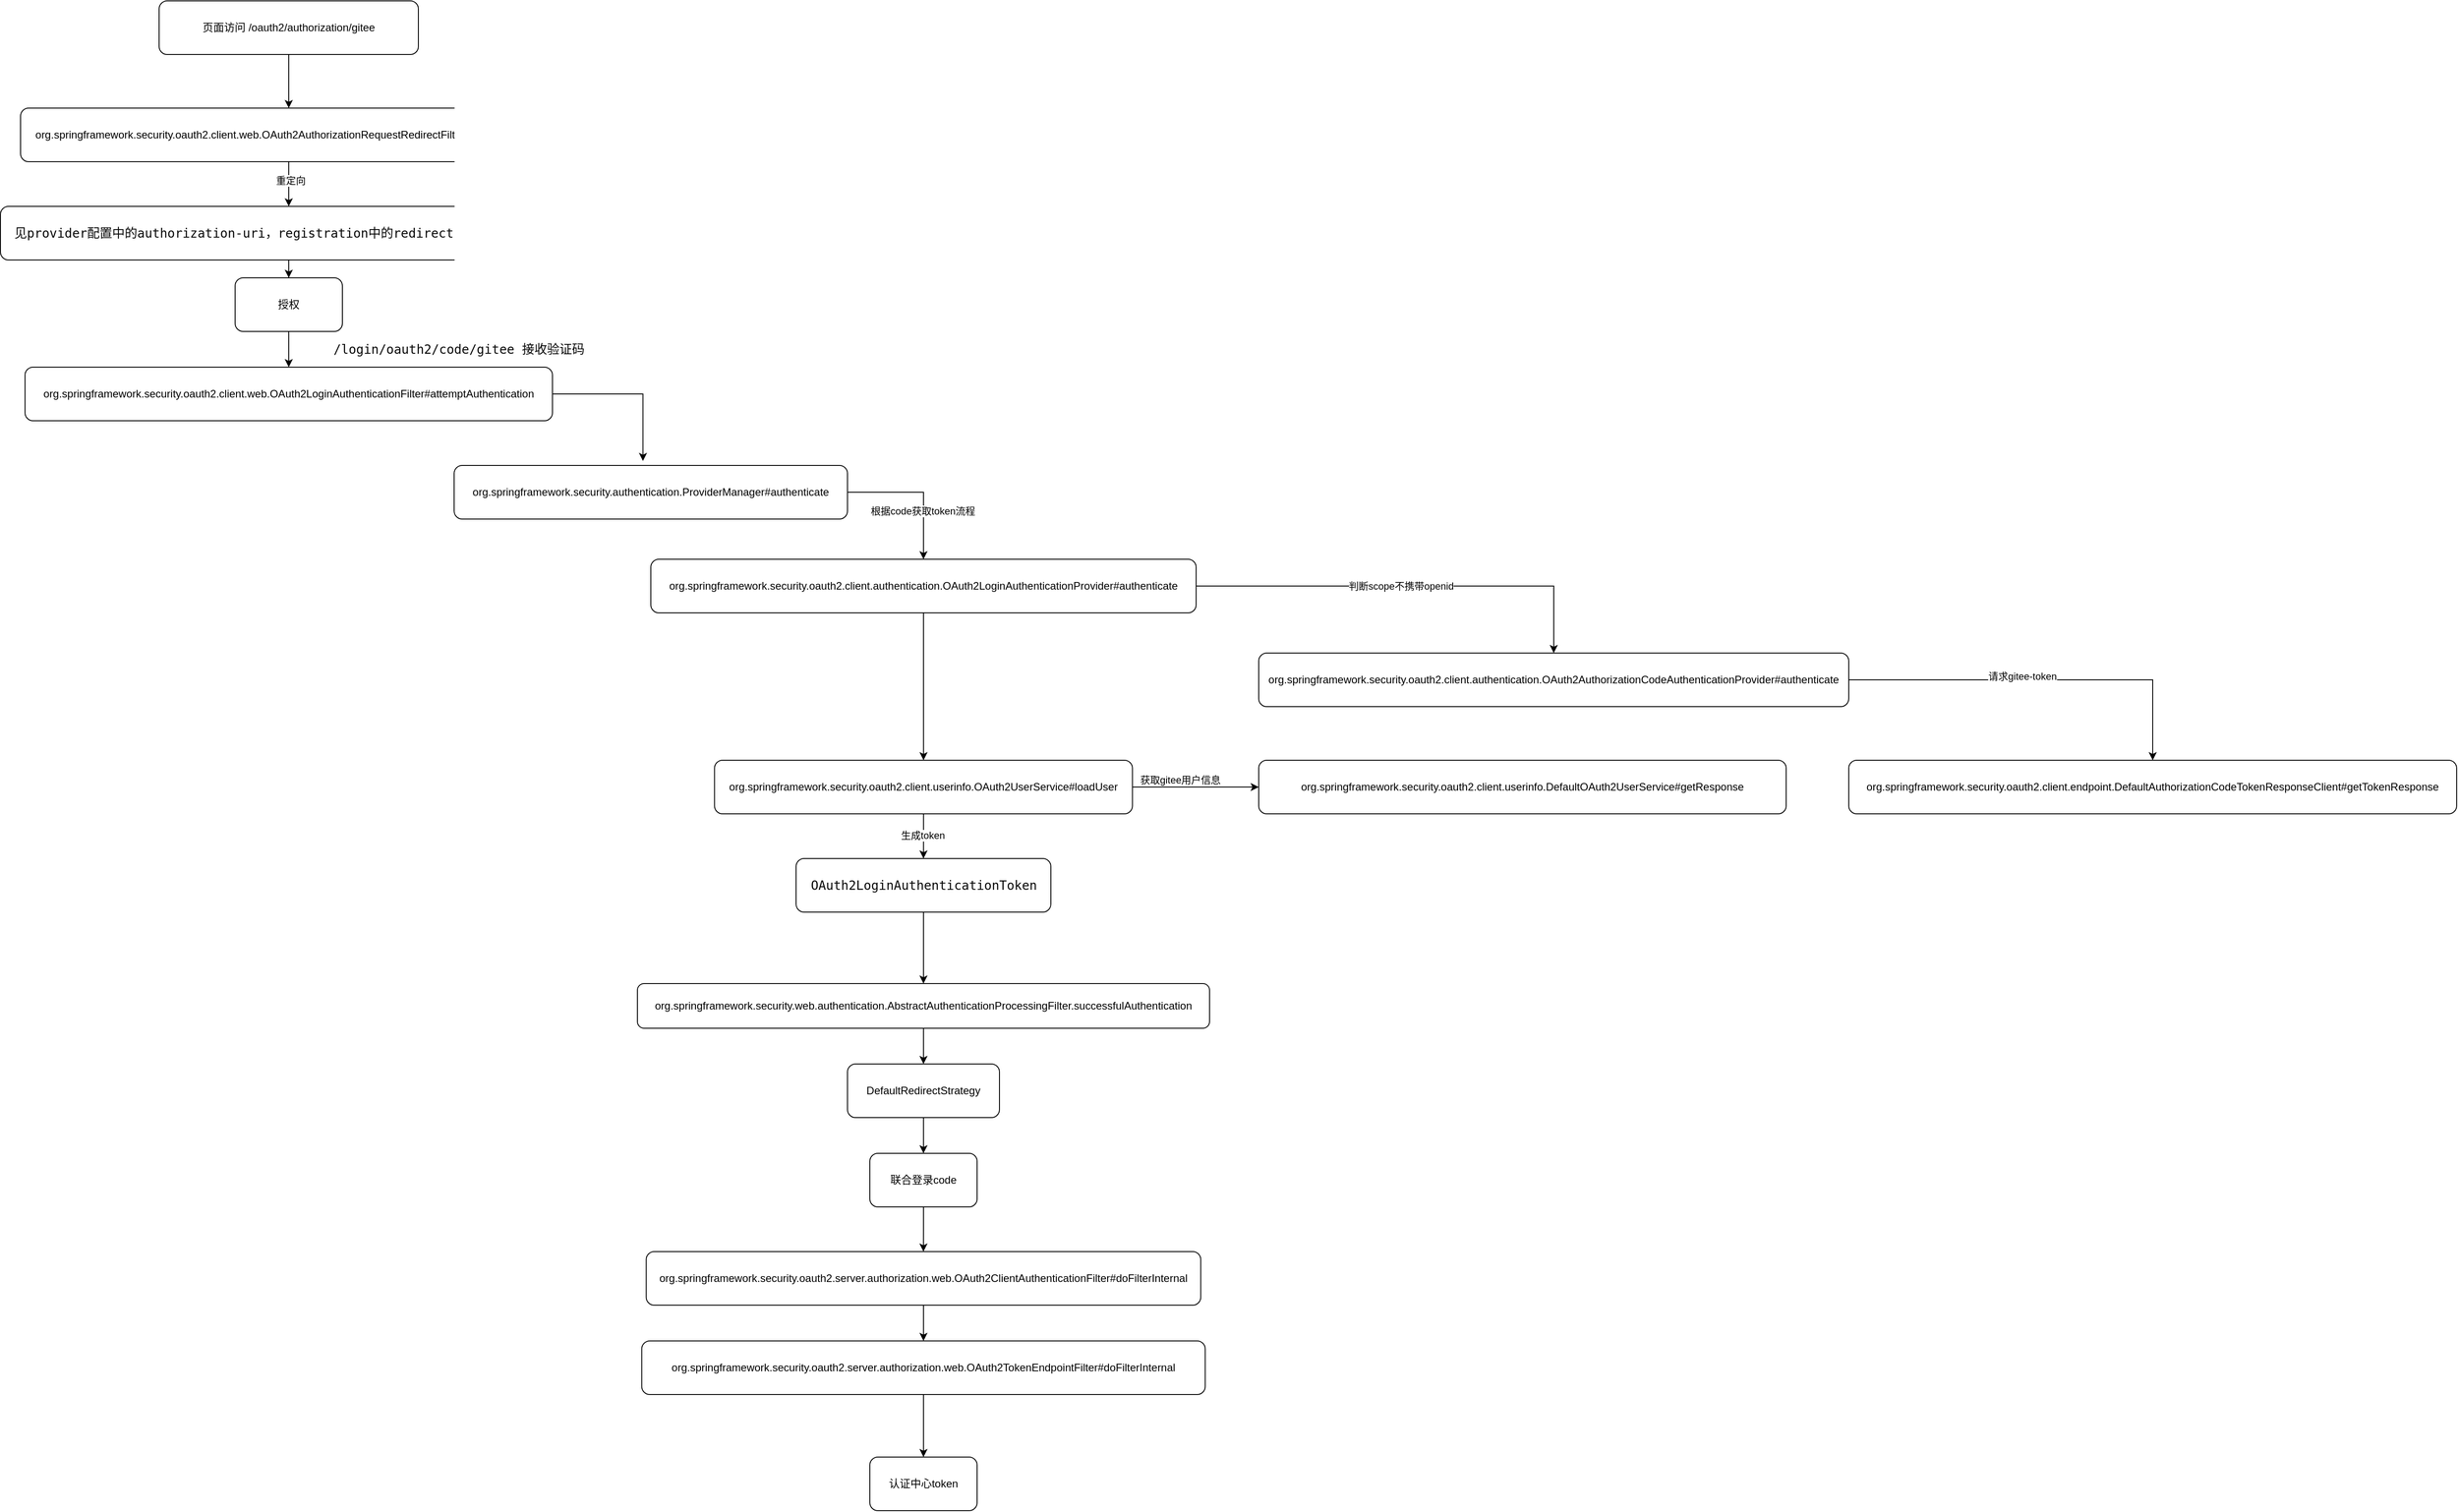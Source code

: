 <mxfile version="20.8.10" type="github">
  <diagram name="第 1 页" id="EFMNhmo5W3_Umspm_e9S">
    <mxGraphModel dx="7960" dy="5556" grid="1" gridSize="10" guides="1" tooltips="1" connect="1" arrows="1" fold="1" page="1" pageScale="1" pageWidth="1654" pageHeight="1169" math="0" shadow="0">
      <root>
        <mxCell id="0" />
        <mxCell id="1" parent="0" />
        <mxCell id="7WuJgeiwE0rYBo4buCux-10" style="edgeStyle=orthogonalEdgeStyle;rounded=0;orthogonalLoop=1;jettySize=auto;html=1;exitX=1;exitY=0.5;exitDx=0;exitDy=0;" parent="1" source="7WuJgeiwE0rYBo4buCux-1" target="7WuJgeiwE0rYBo4buCux-5" edge="1">
          <mxGeometry relative="1" as="geometry" />
        </mxCell>
        <mxCell id="YZLFp5UPAa1ebA0SYYyl-4" value="判断scope不携带openid" style="edgeLabel;html=1;align=center;verticalAlign=middle;resizable=0;points=[];" vertex="1" connectable="0" parent="7WuJgeiwE0rYBo4buCux-10">
          <mxGeometry x="-0.036" relative="1" as="geometry">
            <mxPoint as="offset" />
          </mxGeometry>
        </mxCell>
        <mxCell id="7WuJgeiwE0rYBo4buCux-11" style="edgeStyle=orthogonalEdgeStyle;rounded=0;orthogonalLoop=1;jettySize=auto;html=1;exitX=0.5;exitY=1;exitDx=0;exitDy=0;" parent="1" source="7WuJgeiwE0rYBo4buCux-1" target="7WuJgeiwE0rYBo4buCux-12" edge="1">
          <mxGeometry relative="1" as="geometry">
            <mxPoint x="1240" y="450" as="targetPoint" />
          </mxGeometry>
        </mxCell>
        <mxCell id="7WuJgeiwE0rYBo4buCux-1" value="org.springframework.security.oauth2.client.authentication.OAuth2LoginAuthenticationProvider#authenticate" style="rounded=1;whiteSpace=wrap;html=1;" parent="1" vertex="1">
          <mxGeometry x="935" y="125" width="610" height="60" as="geometry" />
        </mxCell>
        <mxCell id="7WuJgeiwE0rYBo4buCux-7" style="edgeStyle=orthogonalEdgeStyle;rounded=0;orthogonalLoop=1;jettySize=auto;html=1;exitX=1;exitY=0.5;exitDx=0;exitDy=0;" parent="1" source="7WuJgeiwE0rYBo4buCux-5" target="7WuJgeiwE0rYBo4buCux-8" edge="1">
          <mxGeometry relative="1" as="geometry">
            <mxPoint x="2345" y="430" as="targetPoint" />
          </mxGeometry>
        </mxCell>
        <mxCell id="YZLFp5UPAa1ebA0SYYyl-3" value="请求gitee-token" style="edgeLabel;html=1;align=center;verticalAlign=middle;resizable=0;points=[];" vertex="1" connectable="0" parent="7WuJgeiwE0rYBo4buCux-7">
          <mxGeometry x="-0.101" y="4" relative="1" as="geometry">
            <mxPoint as="offset" />
          </mxGeometry>
        </mxCell>
        <mxCell id="7WuJgeiwE0rYBo4buCux-5" value="org.springframework.security.oauth2.client.authentication.OAuth2AuthorizationCodeAuthenticationProvider#authenticate" style="rounded=1;whiteSpace=wrap;html=1;" parent="1" vertex="1">
          <mxGeometry x="1615" y="230" width="660" height="60" as="geometry" />
        </mxCell>
        <mxCell id="7WuJgeiwE0rYBo4buCux-8" value="org.springframework.security.oauth2.client.endpoint.DefaultAuthorizationCodeTokenResponseClient#getTokenResponse" style="rounded=1;whiteSpace=wrap;html=1;" parent="1" vertex="1">
          <mxGeometry x="2275" y="350" width="680" height="60" as="geometry" />
        </mxCell>
        <mxCell id="7WuJgeiwE0rYBo4buCux-14" style="edgeStyle=orthogonalEdgeStyle;rounded=0;orthogonalLoop=1;jettySize=auto;html=1;exitX=1;exitY=0.5;exitDx=0;exitDy=0;" parent="1" source="7WuJgeiwE0rYBo4buCux-12" target="7WuJgeiwE0rYBo4buCux-15" edge="1">
          <mxGeometry relative="1" as="geometry">
            <mxPoint x="1725" y="470" as="targetPoint" />
          </mxGeometry>
        </mxCell>
        <mxCell id="YZLFp5UPAa1ebA0SYYyl-6" value="获取gitee用户信息" style="edgeLabel;html=1;align=center;verticalAlign=middle;resizable=0;points=[];" vertex="1" connectable="0" parent="7WuJgeiwE0rYBo4buCux-14">
          <mxGeometry x="-0.26" y="8" relative="1" as="geometry">
            <mxPoint as="offset" />
          </mxGeometry>
        </mxCell>
        <mxCell id="7WuJgeiwE0rYBo4buCux-17" style="edgeStyle=orthogonalEdgeStyle;rounded=0;orthogonalLoop=1;jettySize=auto;html=1;" parent="1" source="7WuJgeiwE0rYBo4buCux-12" target="7WuJgeiwE0rYBo4buCux-18" edge="1">
          <mxGeometry relative="1" as="geometry">
            <mxPoint x="1240" y="560" as="targetPoint" />
          </mxGeometry>
        </mxCell>
        <mxCell id="YZLFp5UPAa1ebA0SYYyl-7" value="生成token" style="edgeLabel;html=1;align=center;verticalAlign=middle;resizable=0;points=[];" vertex="1" connectable="0" parent="7WuJgeiwE0rYBo4buCux-17">
          <mxGeometry x="-0.052" y="-1" relative="1" as="geometry">
            <mxPoint as="offset" />
          </mxGeometry>
        </mxCell>
        <mxCell id="7WuJgeiwE0rYBo4buCux-12" value="org.springframework.security.oauth2.client.userinfo.OAuth2UserService#loadUser" style="rounded=1;whiteSpace=wrap;html=1;" parent="1" vertex="1">
          <mxGeometry x="1006.25" y="350" width="467.5" height="60" as="geometry" />
        </mxCell>
        <mxCell id="7WuJgeiwE0rYBo4buCux-15" value="org.springframework.security.oauth2.client.userinfo.DefaultOAuth2UserService#getResponse" style="rounded=1;whiteSpace=wrap;html=1;" parent="1" vertex="1">
          <mxGeometry x="1615" y="350" width="590" height="60" as="geometry" />
        </mxCell>
        <mxCell id="YZLFp5UPAa1ebA0SYYyl-21" style="edgeStyle=orthogonalEdgeStyle;rounded=0;orthogonalLoop=1;jettySize=auto;html=1;exitX=0.5;exitY=1;exitDx=0;exitDy=0;" edge="1" parent="1" source="7WuJgeiwE0rYBo4buCux-18" target="YZLFp5UPAa1ebA0SYYyl-22">
          <mxGeometry relative="1" as="geometry">
            <mxPoint x="1240" y="580" as="targetPoint" />
          </mxGeometry>
        </mxCell>
        <mxCell id="7WuJgeiwE0rYBo4buCux-18" value="&lt;pre style=&quot;background-color:#ffffff;color:#080808;font-family:&#39;JetBrains Mono&#39;,monospace;font-size:10.5pt;&quot;&gt;OAuth2LoginAuthenticationToken&lt;/pre&gt;" style="rounded=1;whiteSpace=wrap;html=1;" parent="1" vertex="1">
          <mxGeometry x="1097.5" y="460" width="285" height="60" as="geometry" />
        </mxCell>
        <mxCell id="YZLFp5UPAa1ebA0SYYyl-8" style="edgeStyle=orthogonalEdgeStyle;rounded=0;orthogonalLoop=1;jettySize=auto;html=1;exitX=1;exitY=0.5;exitDx=0;exitDy=0;entryX=0.5;entryY=0;entryDx=0;entryDy=0;" edge="1" parent="1" source="7WuJgeiwE0rYBo4buCux-20" target="7WuJgeiwE0rYBo4buCux-1">
          <mxGeometry relative="1" as="geometry" />
        </mxCell>
        <mxCell id="YZLFp5UPAa1ebA0SYYyl-9" value="根据code获取token流程" style="edgeLabel;html=1;align=center;verticalAlign=middle;resizable=0;points=[];" vertex="1" connectable="0" parent="YZLFp5UPAa1ebA0SYYyl-8">
          <mxGeometry x="0.317" y="-1" relative="1" as="geometry">
            <mxPoint as="offset" />
          </mxGeometry>
        </mxCell>
        <mxCell id="7WuJgeiwE0rYBo4buCux-20" value="org.springframework.security.authentication.ProviderManager#authenticate" style="rounded=1;whiteSpace=wrap;html=1;" parent="1" vertex="1">
          <mxGeometry x="715" y="20" width="440" height="60" as="geometry" />
        </mxCell>
        <mxCell id="7WuJgeiwE0rYBo4buCux-25" style="edgeStyle=orthogonalEdgeStyle;rounded=0;orthogonalLoop=1;jettySize=auto;html=1;exitX=1;exitY=0.5;exitDx=0;exitDy=0;entryX=0.48;entryY=-0.083;entryDx=0;entryDy=0;entryPerimeter=0;" parent="1" source="7WuJgeiwE0rYBo4buCux-24" target="7WuJgeiwE0rYBo4buCux-20" edge="1">
          <mxGeometry relative="1" as="geometry" />
        </mxCell>
        <mxCell id="7WuJgeiwE0rYBo4buCux-24" value="org.springframework.security.oauth2.client.web.OAuth2LoginAuthenticationFilter#attemptAuthentication" style="rounded=1;whiteSpace=wrap;html=1;" parent="1" vertex="1">
          <mxGeometry x="235" y="-90" width="590" height="60" as="geometry" />
        </mxCell>
        <mxCell id="7WuJgeiwE0rYBo4buCux-26" value="&lt;pre style=&quot;background-color:#ffffff;color:#080808;font-family:&#39;JetBrains Mono&#39;,monospace;font-size:10.5pt;&quot;&gt;/login/oauth2/code/gitee 接收验证码&lt;/pre&gt;" style="text;html=1;align=center;verticalAlign=middle;resizable=0;points=[];autosize=1;strokeColor=none;fillColor=none;" parent="1" vertex="1">
          <mxGeometry x="570" y="-140" width="300" height="60" as="geometry" />
        </mxCell>
        <mxCell id="7WuJgeiwE0rYBo4buCux-27" value="&lt;pre style=&quot;background-color:#ffffff;color:#080808;font-family:&#39;JetBrains Mono&#39;,monospace;font-size:10.5pt;&quot;&gt;&lt;br&gt;&lt;/pre&gt;" style="text;html=1;align=center;verticalAlign=middle;resizable=0;points=[];autosize=1;strokeColor=none;fillColor=none;" parent="1" vertex="1">
          <mxGeometry x="465" y="-440" width="20" height="60" as="geometry" />
        </mxCell>
        <mxCell id="7WuJgeiwE0rYBo4buCux-30" style="edgeStyle=orthogonalEdgeStyle;rounded=0;orthogonalLoop=1;jettySize=auto;html=1;exitX=0.5;exitY=1;exitDx=0;exitDy=0;" parent="1" source="7WuJgeiwE0rYBo4buCux-28" target="7WuJgeiwE0rYBo4buCux-29" edge="1">
          <mxGeometry relative="1" as="geometry" />
        </mxCell>
        <mxCell id="7WuJgeiwE0rYBo4buCux-31" value="重定向" style="edgeLabel;html=1;align=center;verticalAlign=middle;resizable=0;points=[];" parent="7WuJgeiwE0rYBo4buCux-30" vertex="1" connectable="0">
          <mxGeometry x="-0.17" y="2" relative="1" as="geometry">
            <mxPoint as="offset" />
          </mxGeometry>
        </mxCell>
        <mxCell id="7WuJgeiwE0rYBo4buCux-28" value="org.springframework.security.oauth2.client.web.OAuth2AuthorizationRequestRedirectFilter#doFilterInternal" style="rounded=1;whiteSpace=wrap;html=1;" parent="1" vertex="1">
          <mxGeometry x="230" y="-380" width="600" height="60" as="geometry" />
        </mxCell>
        <mxCell id="7WuJgeiwE0rYBo4buCux-35" style="edgeStyle=orthogonalEdgeStyle;rounded=0;orthogonalLoop=1;jettySize=auto;html=1;exitX=0.5;exitY=1;exitDx=0;exitDy=0;" parent="1" source="7WuJgeiwE0rYBo4buCux-29" target="7WuJgeiwE0rYBo4buCux-34" edge="1">
          <mxGeometry relative="1" as="geometry" />
        </mxCell>
        <mxCell id="7WuJgeiwE0rYBo4buCux-29" value="&lt;pre style=&quot;border-color: var(--border-color); background-color: rgb(255, 255, 255); color: rgb(8, 8, 8); font-family: &amp;quot;JetBrains Mono&amp;quot;, monospace; font-size: 10.5pt;&quot;&gt;见provider配置中的authorization-uri，registration中的redirect-uri用于接收code&lt;/pre&gt;" style="rounded=1;whiteSpace=wrap;html=1;" parent="1" vertex="1">
          <mxGeometry x="207.5" y="-270" width="645" height="60" as="geometry" />
        </mxCell>
        <mxCell id="7WuJgeiwE0rYBo4buCux-36" style="edgeStyle=orthogonalEdgeStyle;rounded=0;orthogonalLoop=1;jettySize=auto;html=1;exitX=0.5;exitY=1;exitDx=0;exitDy=0;entryX=0.5;entryY=0;entryDx=0;entryDy=0;" parent="1" source="7WuJgeiwE0rYBo4buCux-34" target="7WuJgeiwE0rYBo4buCux-24" edge="1">
          <mxGeometry relative="1" as="geometry" />
        </mxCell>
        <mxCell id="7WuJgeiwE0rYBo4buCux-34" value="授权" style="rounded=1;whiteSpace=wrap;html=1;" parent="1" vertex="1">
          <mxGeometry x="470" y="-190" width="120" height="60" as="geometry" />
        </mxCell>
        <mxCell id="YZLFp5UPAa1ebA0SYYyl-11" value="认证中心token" style="rounded=1;whiteSpace=wrap;html=1;" vertex="1" parent="1">
          <mxGeometry x="1180.004" y="1130" width="120" height="60" as="geometry" />
        </mxCell>
        <mxCell id="YZLFp5UPAa1ebA0SYYyl-18" style="edgeStyle=orthogonalEdgeStyle;rounded=0;orthogonalLoop=1;jettySize=auto;html=1;exitX=0.5;exitY=1;exitDx=0;exitDy=0;entryX=0.5;entryY=0;entryDx=0;entryDy=0;" edge="1" parent="1" source="YZLFp5UPAa1ebA0SYYyl-13" target="YZLFp5UPAa1ebA0SYYyl-11">
          <mxGeometry relative="1" as="geometry">
            <mxPoint x="565.14" y="770" as="targetPoint" />
          </mxGeometry>
        </mxCell>
        <mxCell id="YZLFp5UPAa1ebA0SYYyl-13" value="org.springframework.security.oauth2.server.authorization.web.OAuth2TokenEndpointFilter#doFilterInternal" style="rounded=1;whiteSpace=wrap;html=1;" vertex="1" parent="1">
          <mxGeometry x="924.86" y="1000" width="630.29" height="60" as="geometry" />
        </mxCell>
        <mxCell id="YZLFp5UPAa1ebA0SYYyl-20" style="edgeStyle=orthogonalEdgeStyle;rounded=0;orthogonalLoop=1;jettySize=auto;html=1;exitX=0.5;exitY=1;exitDx=0;exitDy=0;entryX=0.5;entryY=0;entryDx=0;entryDy=0;" edge="1" parent="1" source="YZLFp5UPAa1ebA0SYYyl-19" target="7WuJgeiwE0rYBo4buCux-28">
          <mxGeometry relative="1" as="geometry" />
        </mxCell>
        <mxCell id="YZLFp5UPAa1ebA0SYYyl-19" value="页面访问 /oauth2/authorization/gitee" style="rounded=1;whiteSpace=wrap;html=1;" vertex="1" parent="1">
          <mxGeometry x="385" y="-500" width="290" height="60" as="geometry" />
        </mxCell>
        <mxCell id="YZLFp5UPAa1ebA0SYYyl-26" style="edgeStyle=orthogonalEdgeStyle;rounded=0;orthogonalLoop=1;jettySize=auto;html=1;exitX=0.5;exitY=1;exitDx=0;exitDy=0;" edge="1" parent="1" source="YZLFp5UPAa1ebA0SYYyl-22" target="YZLFp5UPAa1ebA0SYYyl-25">
          <mxGeometry relative="1" as="geometry" />
        </mxCell>
        <mxCell id="YZLFp5UPAa1ebA0SYYyl-22" value="org.springframework.security.web.authentication.AbstractAuthenticationProcessingFilter.successfulAuthentication" style="rounded=1;whiteSpace=wrap;html=1;" vertex="1" parent="1">
          <mxGeometry x="920" y="600" width="640" height="50" as="geometry" />
        </mxCell>
        <mxCell id="YZLFp5UPAa1ebA0SYYyl-28" style="edgeStyle=orthogonalEdgeStyle;rounded=0;orthogonalLoop=1;jettySize=auto;html=1;exitX=0.5;exitY=1;exitDx=0;exitDy=0;" edge="1" parent="1" source="YZLFp5UPAa1ebA0SYYyl-24" target="YZLFp5UPAa1ebA0SYYyl-29">
          <mxGeometry relative="1" as="geometry">
            <mxPoint x="1239.667" y="900" as="targetPoint" />
          </mxGeometry>
        </mxCell>
        <mxCell id="YZLFp5UPAa1ebA0SYYyl-24" value="联合登录code" style="rounded=1;whiteSpace=wrap;html=1;" vertex="1" parent="1">
          <mxGeometry x="1180" y="790" width="120" height="60" as="geometry" />
        </mxCell>
        <mxCell id="YZLFp5UPAa1ebA0SYYyl-27" style="edgeStyle=orthogonalEdgeStyle;rounded=0;orthogonalLoop=1;jettySize=auto;html=1;exitX=0.5;exitY=1;exitDx=0;exitDy=0;entryX=0.5;entryY=0;entryDx=0;entryDy=0;" edge="1" parent="1" source="YZLFp5UPAa1ebA0SYYyl-25" target="YZLFp5UPAa1ebA0SYYyl-24">
          <mxGeometry relative="1" as="geometry" />
        </mxCell>
        <mxCell id="YZLFp5UPAa1ebA0SYYyl-25" value="DefaultRedirectStrategy" style="rounded=1;whiteSpace=wrap;html=1;" vertex="1" parent="1">
          <mxGeometry x="1155" y="690" width="170" height="60" as="geometry" />
        </mxCell>
        <mxCell id="YZLFp5UPAa1ebA0SYYyl-30" style="edgeStyle=orthogonalEdgeStyle;rounded=0;orthogonalLoop=1;jettySize=auto;html=1;exitX=0.5;exitY=1;exitDx=0;exitDy=0;entryX=0.5;entryY=0;entryDx=0;entryDy=0;" edge="1" parent="1" source="YZLFp5UPAa1ebA0SYYyl-29" target="YZLFp5UPAa1ebA0SYYyl-13">
          <mxGeometry relative="1" as="geometry" />
        </mxCell>
        <mxCell id="YZLFp5UPAa1ebA0SYYyl-29" value="org.springframework.security.oauth2.server.authorization.web.OAuth2ClientAuthenticationFilter#doFilterInternal" style="rounded=1;whiteSpace=wrap;html=1;" vertex="1" parent="1">
          <mxGeometry x="929.84" y="900" width="620.33" height="60" as="geometry" />
        </mxCell>
      </root>
    </mxGraphModel>
  </diagram>
</mxfile>
